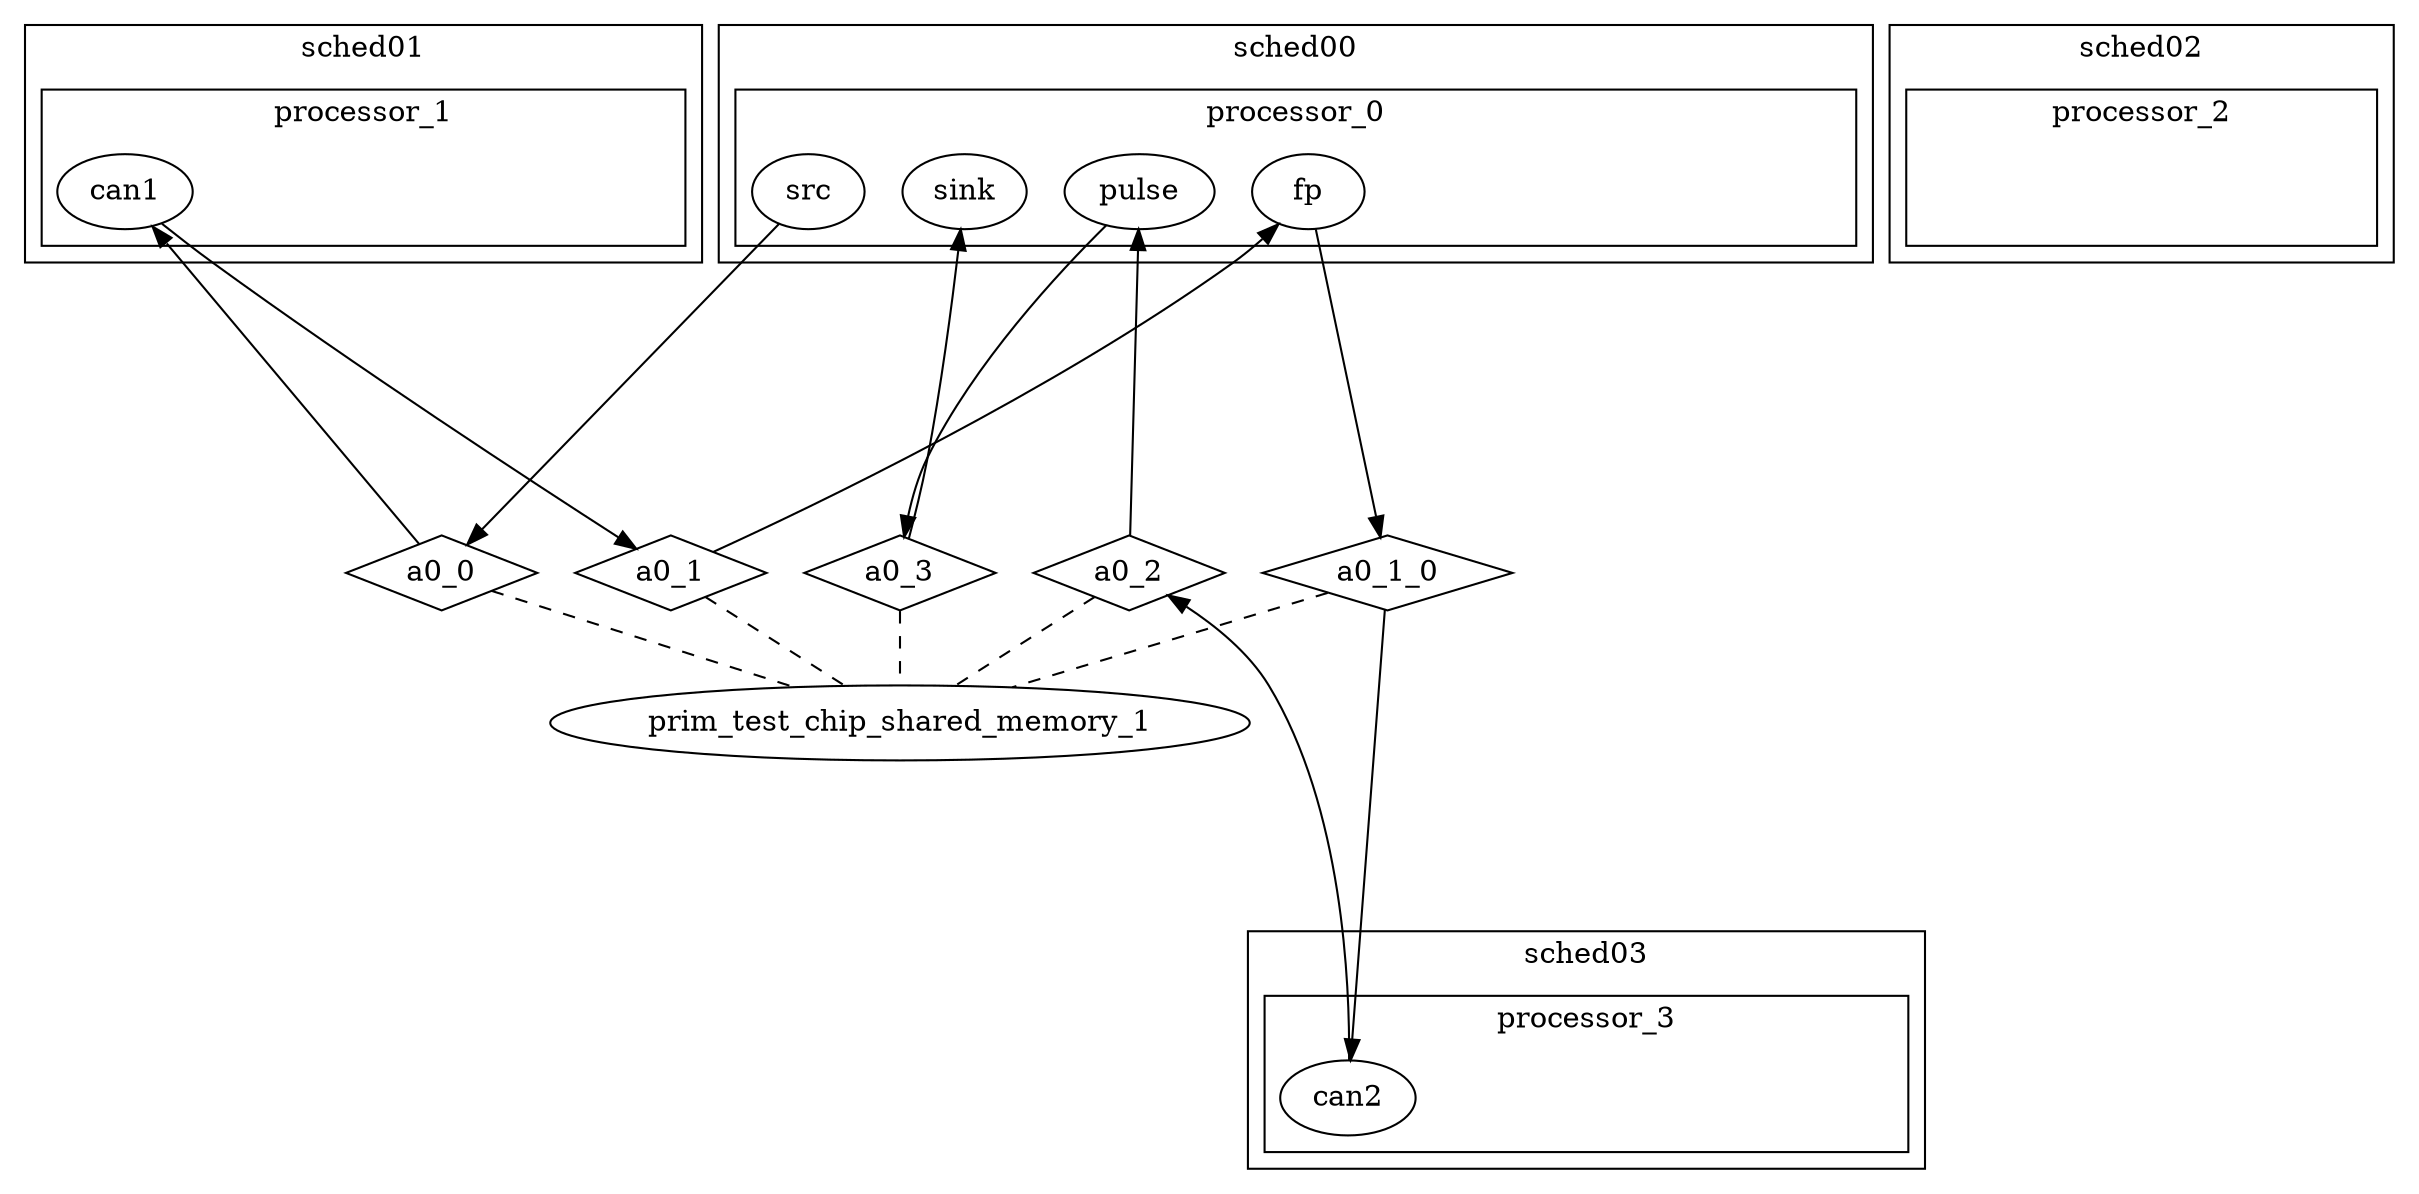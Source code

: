 digraph G {
subgraph cluster_scheduler_sched00 {
label=sched00;
subgraph cluster_processor_processor_0 {
label=processor_0;
dummy_processor_0 [style=invis];
process_src [label=src];
process_fp [label=fp];
process_pulse [label=pulse];
process_sink [label=sink];
}

}

subgraph cluster_scheduler_sched01 {
label=sched01;
subgraph cluster_processor_processor_1 {
label=processor_1;
dummy_processor_1 [style=invis];
process_can1 [label=can1];
}

}

subgraph cluster_scheduler_sched02 {
label=sched02;
subgraph cluster_processor_processor_2 {
label=processor_2;
dummy_processor_2 [style=invis];
}

}

subgraph cluster_scheduler_sched03 {
label=sched03;
subgraph cluster_processor_processor_3 {
label=processor_3;
dummy_processor_3 [style=invis];
process_can2 [label=can2];
}

}

primitive_prim_test_chip_shared_memory_1 [label=prim_test_chip_shared_memory_1];
channel_a0_0 [label=a0_0, shape=diamond];
process_src -> channel_a0_0  [minlen=4];
channel_a0_0 -> process_can1  [minlen=4];
channel_a0_0 -> primitive_prim_test_chip_shared_memory_1  [arrowhead=none, style=dashed];
channel_a0_1 [label=a0_1, shape=diamond];
process_can1 -> channel_a0_1  [minlen=4];
channel_a0_1 -> process_fp  [minlen=4];
channel_a0_1 -> primitive_prim_test_chip_shared_memory_1  [arrowhead=none, style=dashed];
channel_a0_1_0 [label=a0_1_0, shape=diamond];
process_fp -> channel_a0_1_0  [minlen=4];
channel_a0_1_0 -> process_can2  [minlen=4];
channel_a0_1_0 -> primitive_prim_test_chip_shared_memory_1  [arrowhead=none, style=dashed];
channel_a0_2 [label=a0_2, shape=diamond];
process_can2 -> channel_a0_2  [minlen=4];
channel_a0_2 -> process_pulse  [minlen=4];
channel_a0_2 -> primitive_prim_test_chip_shared_memory_1  [arrowhead=none, style=dashed];
channel_a0_3 [label=a0_3, shape=diamond];
process_pulse -> channel_a0_3  [minlen=4];
channel_a0_3 -> process_sink  [minlen=4];
channel_a0_3 -> primitive_prim_test_chip_shared_memory_1  [arrowhead=none, style=dashed];
}
